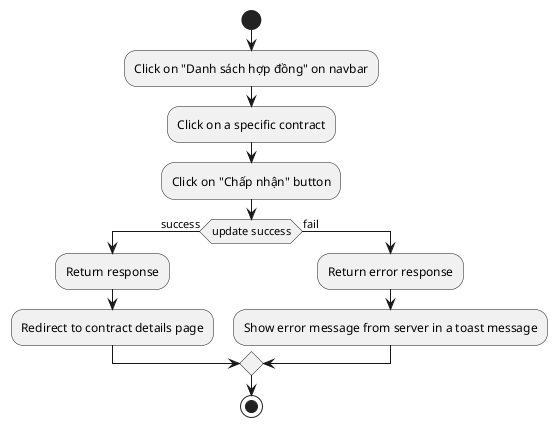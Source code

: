 @startuml
start
:Click on "Danh sách hợp đồng" on navbar;
:Click on a specific contract;
:Click on "Chấp nhận" button;
if (update success) then (success)
    :Return response;
    :Redirect to contract details page;
else (fail)
    :Return error response;
    :Show error message from server in a toast message;
endif
stop
@enduml